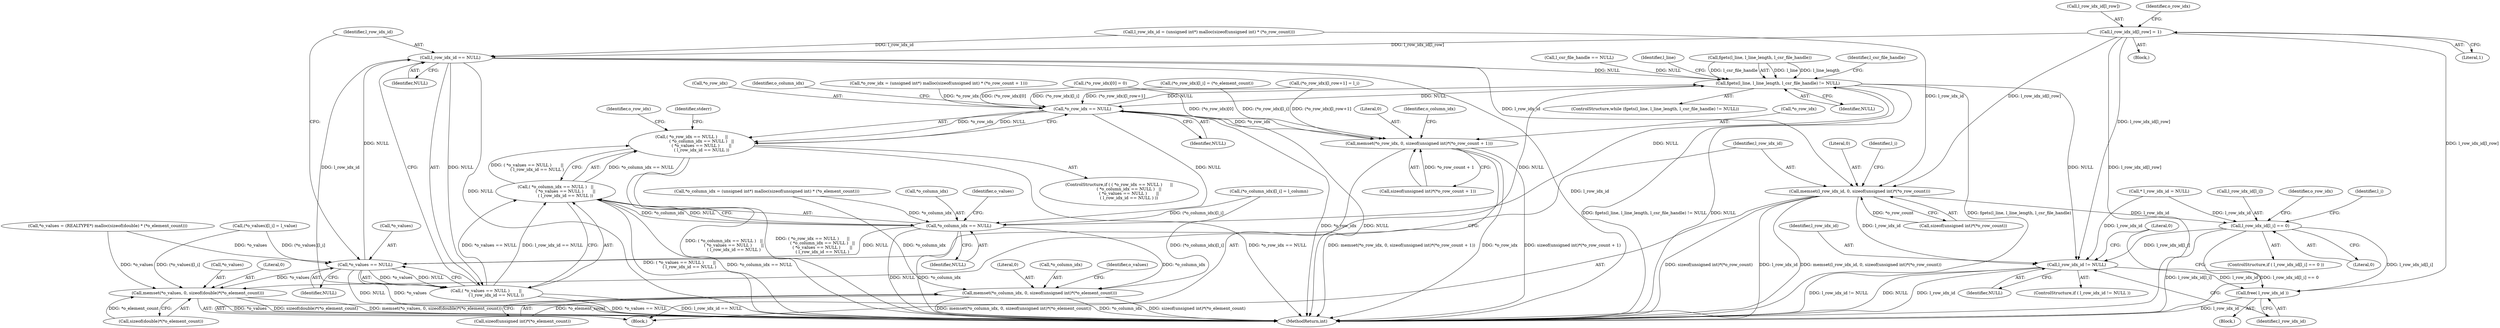 digraph "0_libxsmm_151481489192e6d1997f8bde52c5c425ea41741d_0@pointer" {
"1000409" [label="(Call,l_row_idx_id[l_row] = 1)"];
"1000281" [label="(Call,l_row_idx_id == NULL)"];
"1000161" [label="(Call,fgets(l_line, l_line_length, l_csr_file_handle) != NULL)"];
"1000267" [label="(Call,*o_row_idx == NULL)"];
"1000266" [label="(Call,( *o_row_idx == NULL )      ||\n               ( *o_column_idx == NULL )   ||\n               ( *o_values == NULL )       ||\n               ( l_row_idx_id == NULL ))"];
"1000272" [label="(Call,*o_column_idx == NULL)"];
"1000271" [label="(Call,( *o_column_idx == NULL )   ||\n               ( *o_values == NULL )       ||\n               ( l_row_idx_id == NULL ))"];
"1000277" [label="(Call,*o_values == NULL)"];
"1000276" [label="(Call,( *o_values == NULL )       ||\n               ( l_row_idx_id == NULL ))"];
"1000311" [label="(Call,memset(*o_values, 0, sizeof(double)*(*o_element_count)))"];
"1000302" [label="(Call,memset(*o_column_idx, 0, sizeof(unsigned int)*(*o_element_count)))"];
"1000291" [label="(Call,memset(*o_row_idx, 0, sizeof(unsigned int)*(*o_row_count + 1)))"];
"1000466" [label="(Call,l_row_idx_id != NULL)"];
"1000470" [label="(Call,free( l_row_idx_id ))"];
"1000320" [label="(Call,memset(l_row_idx_id, 0, sizeof(unsigned int)*(*o_row_count)))"];
"1000448" [label="(Call,l_row_idx_id[l_i] == 0)"];
"1000150" [label="(Call,l_csr_file_handle == NULL)"];
"1000347" [label="(Call,(*o_row_idx)[0] = 0)"];
"1000312" [label="(Call,*o_values)"];
"1000465" [label="(ControlStructure,if ( l_row_idx_id != NULL ))"];
"1000137" [label="(Call,* l_row_idx_id = NULL)"];
"1000283" [label="(Identifier,NULL)"];
"1000265" [label="(ControlStructure,if ( ( *o_row_idx == NULL )      ||\n               ( *o_column_idx == NULL )   ||\n               ( *o_values == NULL )       ||\n               ( l_row_idx_id == NULL ) ))"];
"1000171" [label="(Identifier,l_line)"];
"1000305" [label="(Literal,0)"];
"1000452" [label="(Literal,0)"];
"1000160" [label="(ControlStructure,while (fgets(l_line, l_line_length, l_csr_file_handle) != NULL))"];
"1000162" [label="(Call,fgets(l_line, l_line_length, l_csr_file_handle))"];
"1000467" [label="(Identifier,l_row_idx_id)"];
"1000291" [label="(Call,memset(*o_row_idx, 0, sizeof(unsigned int)*(*o_row_count + 1)))"];
"1000273" [label="(Call,*o_column_idx)"];
"1000268" [label="(Call,*o_row_idx)"];
"1000466" [label="(Call,l_row_idx_id != NULL)"];
"1000219" [label="(Block,)"];
"1000303" [label="(Call,*o_column_idx)"];
"1000295" [label="(Call,sizeof(unsigned int)*(*o_row_count + 1))"];
"1000277" [label="(Call,*o_values == NULL)"];
"1000401" [label="(Call,(*o_values)[l_i] = l_value)"];
"1000414" [label="(Call,(*o_row_idx)[l_row+1] = l_i)"];
"1000306" [label="(Call,sizeof(unsigned int)*(*o_element_count))"];
"1000294" [label="(Literal,0)"];
"1000323" [label="(Call,sizeof(unsigned int)*(*o_row_count))"];
"1000330" [label="(Identifier,l_i)"];
"1000449" [label="(Call,l_row_idx_id[l_i])"];
"1000340" [label="(Call,(*o_row_idx)[l_i] = (*o_element_count))"];
"1000274" [label="(Identifier,o_column_idx)"];
"1000474" [label="(MethodReturn,int)"];
"1000276" [label="(Call,( *o_values == NULL )       ||\n               ( l_row_idx_id == NULL ))"];
"1000302" [label="(Call,memset(*o_column_idx, 0, sizeof(unsigned int)*(*o_element_count)))"];
"1000231" [label="(Call,*o_row_idx = (unsigned int*) malloc(sizeof(unsigned int) * (*o_row_count + 1)))"];
"1000311" [label="(Call,memset(*o_values, 0, sizeof(double)*(*o_element_count)))"];
"1000304" [label="(Identifier,o_column_idx)"];
"1000448" [label="(Call,l_row_idx_id[l_i] == 0)"];
"1000282" [label="(Identifier,l_row_idx_id)"];
"1000410" [label="(Call,l_row_idx_id[l_row])"];
"1000292" [label="(Call,*o_row_idx)"];
"1000266" [label="(Call,( *o_row_idx == NULL )      ||\n               ( *o_column_idx == NULL )   ||\n               ( *o_values == NULL )       ||\n               ( l_row_idx_id == NULL ))"];
"1000270" [label="(Identifier,NULL)"];
"1000275" [label="(Identifier,NULL)"];
"1000272" [label="(Call,*o_column_idx == NULL)"];
"1000395" [label="(Call,(*o_column_idx)[l_i] = l_column)"];
"1000161" [label="(Call,fgets(l_line, l_line_length, l_csr_file_handle) != NULL)"];
"1000255" [label="(Call,l_row_idx_id = (unsigned int*) malloc(sizeof(unsigned int) * (*o_row_count)))"];
"1000313" [label="(Identifier,o_values)"];
"1000417" [label="(Identifier,o_row_idx)"];
"1000286" [label="(Identifier,stderr)"];
"1000166" [label="(Identifier,NULL)"];
"1000293" [label="(Identifier,o_row_idx)"];
"1000457" [label="(Identifier,o_row_idx)"];
"1000278" [label="(Call,*o_values)"];
"1000267" [label="(Call,*o_row_idx == NULL)"];
"1000468" [label="(Identifier,NULL)"];
"1000469" [label="(Block,)"];
"1000473" [label="(Literal,0)"];
"1000220" [label="(Call,*o_column_idx = (unsigned int*) malloc(sizeof(unsigned int) * (*o_element_count)))"];
"1000279" [label="(Identifier,o_values)"];
"1000368" [label="(Block,)"];
"1000470" [label="(Call,free( l_row_idx_id ))"];
"1000271" [label="(Call,( *o_column_idx == NULL )   ||\n               ( *o_values == NULL )       ||\n               ( l_row_idx_id == NULL ))"];
"1000322" [label="(Literal,0)"];
"1000315" [label="(Call,sizeof(double)*(*o_element_count))"];
"1000314" [label="(Literal,0)"];
"1000321" [label="(Identifier,l_row_idx_id)"];
"1000471" [label="(Identifier,l_row_idx_id)"];
"1000445" [label="(Identifier,l_i)"];
"1000244" [label="(Call,*o_values = (REALTYPE*) malloc(sizeof(double) * (*o_element_count)))"];
"1000280" [label="(Identifier,NULL)"];
"1000413" [label="(Literal,1)"];
"1000409" [label="(Call,l_row_idx_id[l_row] = 1)"];
"1000281" [label="(Call,l_row_idx_id == NULL)"];
"1000320" [label="(Call,memset(l_row_idx_id, 0, sizeof(unsigned int)*(*o_row_count)))"];
"1000423" [label="(Identifier,l_csr_file_handle)"];
"1000447" [label="(ControlStructure,if ( l_row_idx_id[l_i] == 0 ))"];
"1000409" -> "1000368"  [label="AST: "];
"1000409" -> "1000413"  [label="CFG: "];
"1000410" -> "1000409"  [label="AST: "];
"1000413" -> "1000409"  [label="AST: "];
"1000417" -> "1000409"  [label="CFG: "];
"1000409" -> "1000474"  [label="DDG: l_row_idx_id[l_row]"];
"1000409" -> "1000281"  [label="DDG: l_row_idx_id[l_row]"];
"1000409" -> "1000320"  [label="DDG: l_row_idx_id[l_row]"];
"1000409" -> "1000466"  [label="DDG: l_row_idx_id[l_row]"];
"1000409" -> "1000470"  [label="DDG: l_row_idx_id[l_row]"];
"1000281" -> "1000276"  [label="AST: "];
"1000281" -> "1000283"  [label="CFG: "];
"1000282" -> "1000281"  [label="AST: "];
"1000283" -> "1000281"  [label="AST: "];
"1000276" -> "1000281"  [label="CFG: "];
"1000281" -> "1000474"  [label="DDG: l_row_idx_id"];
"1000281" -> "1000474"  [label="DDG: NULL"];
"1000281" -> "1000161"  [label="DDG: NULL"];
"1000281" -> "1000276"  [label="DDG: l_row_idx_id"];
"1000281" -> "1000276"  [label="DDG: NULL"];
"1000255" -> "1000281"  [label="DDG: l_row_idx_id"];
"1000277" -> "1000281"  [label="DDG: NULL"];
"1000281" -> "1000320"  [label="DDG: l_row_idx_id"];
"1000161" -> "1000160"  [label="AST: "];
"1000161" -> "1000166"  [label="CFG: "];
"1000162" -> "1000161"  [label="AST: "];
"1000166" -> "1000161"  [label="AST: "];
"1000171" -> "1000161"  [label="CFG: "];
"1000423" -> "1000161"  [label="CFG: "];
"1000161" -> "1000474"  [label="DDG: NULL"];
"1000161" -> "1000474"  [label="DDG: fgets(l_line, l_line_length, l_csr_file_handle)"];
"1000161" -> "1000474"  [label="DDG: fgets(l_line, l_line_length, l_csr_file_handle) != NULL"];
"1000162" -> "1000161"  [label="DDG: l_line"];
"1000162" -> "1000161"  [label="DDG: l_line_length"];
"1000162" -> "1000161"  [label="DDG: l_csr_file_handle"];
"1000272" -> "1000161"  [label="DDG: NULL"];
"1000277" -> "1000161"  [label="DDG: NULL"];
"1000267" -> "1000161"  [label="DDG: NULL"];
"1000150" -> "1000161"  [label="DDG: NULL"];
"1000161" -> "1000267"  [label="DDG: NULL"];
"1000161" -> "1000466"  [label="DDG: NULL"];
"1000267" -> "1000266"  [label="AST: "];
"1000267" -> "1000270"  [label="CFG: "];
"1000268" -> "1000267"  [label="AST: "];
"1000270" -> "1000267"  [label="AST: "];
"1000274" -> "1000267"  [label="CFG: "];
"1000266" -> "1000267"  [label="CFG: "];
"1000267" -> "1000474"  [label="DDG: *o_row_idx"];
"1000267" -> "1000474"  [label="DDG: NULL"];
"1000267" -> "1000266"  [label="DDG: *o_row_idx"];
"1000267" -> "1000266"  [label="DDG: NULL"];
"1000347" -> "1000267"  [label="DDG: (*o_row_idx)[0]"];
"1000340" -> "1000267"  [label="DDG: (*o_row_idx)[l_i]"];
"1000414" -> "1000267"  [label="DDG: (*o_row_idx)[l_row+1]"];
"1000231" -> "1000267"  [label="DDG: *o_row_idx"];
"1000267" -> "1000272"  [label="DDG: NULL"];
"1000267" -> "1000291"  [label="DDG: *o_row_idx"];
"1000266" -> "1000265"  [label="AST: "];
"1000266" -> "1000271"  [label="CFG: "];
"1000271" -> "1000266"  [label="AST: "];
"1000286" -> "1000266"  [label="CFG: "];
"1000293" -> "1000266"  [label="CFG: "];
"1000266" -> "1000474"  [label="DDG: *o_row_idx == NULL"];
"1000266" -> "1000474"  [label="DDG: ( *o_row_idx == NULL )      ||\n               ( *o_column_idx == NULL )   ||\n               ( *o_values == NULL )       ||\n               ( l_row_idx_id == NULL )"];
"1000266" -> "1000474"  [label="DDG: ( *o_column_idx == NULL )   ||\n               ( *o_values == NULL )       ||\n               ( l_row_idx_id == NULL )"];
"1000271" -> "1000266"  [label="DDG: *o_column_idx == NULL"];
"1000271" -> "1000266"  [label="DDG: ( *o_values == NULL )       ||\n               ( l_row_idx_id == NULL )"];
"1000272" -> "1000271"  [label="AST: "];
"1000272" -> "1000275"  [label="CFG: "];
"1000273" -> "1000272"  [label="AST: "];
"1000275" -> "1000272"  [label="AST: "];
"1000279" -> "1000272"  [label="CFG: "];
"1000271" -> "1000272"  [label="CFG: "];
"1000272" -> "1000474"  [label="DDG: NULL"];
"1000272" -> "1000474"  [label="DDG: *o_column_idx"];
"1000272" -> "1000271"  [label="DDG: *o_column_idx"];
"1000272" -> "1000271"  [label="DDG: NULL"];
"1000395" -> "1000272"  [label="DDG: (*o_column_idx)[l_i]"];
"1000220" -> "1000272"  [label="DDG: *o_column_idx"];
"1000272" -> "1000277"  [label="DDG: NULL"];
"1000272" -> "1000302"  [label="DDG: *o_column_idx"];
"1000271" -> "1000276"  [label="CFG: "];
"1000276" -> "1000271"  [label="AST: "];
"1000271" -> "1000474"  [label="DDG: ( *o_values == NULL )       ||\n               ( l_row_idx_id == NULL )"];
"1000271" -> "1000474"  [label="DDG: *o_column_idx == NULL"];
"1000276" -> "1000271"  [label="DDG: *o_values == NULL"];
"1000276" -> "1000271"  [label="DDG: l_row_idx_id == NULL"];
"1000277" -> "1000276"  [label="AST: "];
"1000277" -> "1000280"  [label="CFG: "];
"1000278" -> "1000277"  [label="AST: "];
"1000280" -> "1000277"  [label="AST: "];
"1000282" -> "1000277"  [label="CFG: "];
"1000276" -> "1000277"  [label="CFG: "];
"1000277" -> "1000474"  [label="DDG: NULL"];
"1000277" -> "1000474"  [label="DDG: *o_values"];
"1000277" -> "1000276"  [label="DDG: *o_values"];
"1000277" -> "1000276"  [label="DDG: NULL"];
"1000401" -> "1000277"  [label="DDG: (*o_values)[l_i]"];
"1000244" -> "1000277"  [label="DDG: *o_values"];
"1000277" -> "1000311"  [label="DDG: *o_values"];
"1000276" -> "1000474"  [label="DDG: l_row_idx_id == NULL"];
"1000276" -> "1000474"  [label="DDG: *o_values == NULL"];
"1000311" -> "1000219"  [label="AST: "];
"1000311" -> "1000315"  [label="CFG: "];
"1000312" -> "1000311"  [label="AST: "];
"1000314" -> "1000311"  [label="AST: "];
"1000315" -> "1000311"  [label="AST: "];
"1000321" -> "1000311"  [label="CFG: "];
"1000311" -> "1000474"  [label="DDG: *o_values"];
"1000311" -> "1000474"  [label="DDG: sizeof(double)*(*o_element_count)"];
"1000311" -> "1000474"  [label="DDG: memset(*o_values, 0, sizeof(double)*(*o_element_count))"];
"1000401" -> "1000311"  [label="DDG: (*o_values)[l_i]"];
"1000244" -> "1000311"  [label="DDG: *o_values"];
"1000315" -> "1000311"  [label="DDG: *o_element_count"];
"1000302" -> "1000219"  [label="AST: "];
"1000302" -> "1000306"  [label="CFG: "];
"1000303" -> "1000302"  [label="AST: "];
"1000305" -> "1000302"  [label="AST: "];
"1000306" -> "1000302"  [label="AST: "];
"1000313" -> "1000302"  [label="CFG: "];
"1000302" -> "1000474"  [label="DDG: *o_column_idx"];
"1000302" -> "1000474"  [label="DDG: sizeof(unsigned int)*(*o_element_count)"];
"1000302" -> "1000474"  [label="DDG: memset(*o_column_idx, 0, sizeof(unsigned int)*(*o_element_count))"];
"1000395" -> "1000302"  [label="DDG: (*o_column_idx)[l_i]"];
"1000220" -> "1000302"  [label="DDG: *o_column_idx"];
"1000306" -> "1000302"  [label="DDG: *o_element_count"];
"1000291" -> "1000219"  [label="AST: "];
"1000291" -> "1000295"  [label="CFG: "];
"1000292" -> "1000291"  [label="AST: "];
"1000294" -> "1000291"  [label="AST: "];
"1000295" -> "1000291"  [label="AST: "];
"1000304" -> "1000291"  [label="CFG: "];
"1000291" -> "1000474"  [label="DDG: memset(*o_row_idx, 0, sizeof(unsigned int)*(*o_row_count + 1))"];
"1000291" -> "1000474"  [label="DDG: *o_row_idx"];
"1000291" -> "1000474"  [label="DDG: sizeof(unsigned int)*(*o_row_count + 1)"];
"1000414" -> "1000291"  [label="DDG: (*o_row_idx)[l_row+1]"];
"1000340" -> "1000291"  [label="DDG: (*o_row_idx)[l_i]"];
"1000347" -> "1000291"  [label="DDG: (*o_row_idx)[0]"];
"1000295" -> "1000291"  [label="DDG: *o_row_count + 1"];
"1000466" -> "1000465"  [label="AST: "];
"1000466" -> "1000468"  [label="CFG: "];
"1000467" -> "1000466"  [label="AST: "];
"1000468" -> "1000466"  [label="AST: "];
"1000471" -> "1000466"  [label="CFG: "];
"1000473" -> "1000466"  [label="CFG: "];
"1000466" -> "1000474"  [label="DDG: NULL"];
"1000466" -> "1000474"  [label="DDG: l_row_idx_id"];
"1000466" -> "1000474"  [label="DDG: l_row_idx_id != NULL"];
"1000448" -> "1000466"  [label="DDG: l_row_idx_id[l_i]"];
"1000137" -> "1000466"  [label="DDG: l_row_idx_id"];
"1000320" -> "1000466"  [label="DDG: l_row_idx_id"];
"1000466" -> "1000470"  [label="DDG: l_row_idx_id"];
"1000470" -> "1000469"  [label="AST: "];
"1000470" -> "1000471"  [label="CFG: "];
"1000471" -> "1000470"  [label="AST: "];
"1000473" -> "1000470"  [label="CFG: "];
"1000470" -> "1000474"  [label="DDG: l_row_idx_id"];
"1000448" -> "1000470"  [label="DDG: l_row_idx_id[l_i]"];
"1000320" -> "1000219"  [label="AST: "];
"1000320" -> "1000323"  [label="CFG: "];
"1000321" -> "1000320"  [label="AST: "];
"1000322" -> "1000320"  [label="AST: "];
"1000323" -> "1000320"  [label="AST: "];
"1000330" -> "1000320"  [label="CFG: "];
"1000320" -> "1000474"  [label="DDG: sizeof(unsigned int)*(*o_row_count)"];
"1000320" -> "1000474"  [label="DDG: l_row_idx_id"];
"1000320" -> "1000474"  [label="DDG: memset(l_row_idx_id, 0, sizeof(unsigned int)*(*o_row_count))"];
"1000255" -> "1000320"  [label="DDG: l_row_idx_id"];
"1000323" -> "1000320"  [label="DDG: *o_row_count"];
"1000320" -> "1000448"  [label="DDG: l_row_idx_id"];
"1000448" -> "1000447"  [label="AST: "];
"1000448" -> "1000452"  [label="CFG: "];
"1000449" -> "1000448"  [label="AST: "];
"1000452" -> "1000448"  [label="AST: "];
"1000457" -> "1000448"  [label="CFG: "];
"1000445" -> "1000448"  [label="CFG: "];
"1000448" -> "1000474"  [label="DDG: l_row_idx_id[l_i]"];
"1000448" -> "1000474"  [label="DDG: l_row_idx_id[l_i] == 0"];
"1000137" -> "1000448"  [label="DDG: l_row_idx_id"];
}
